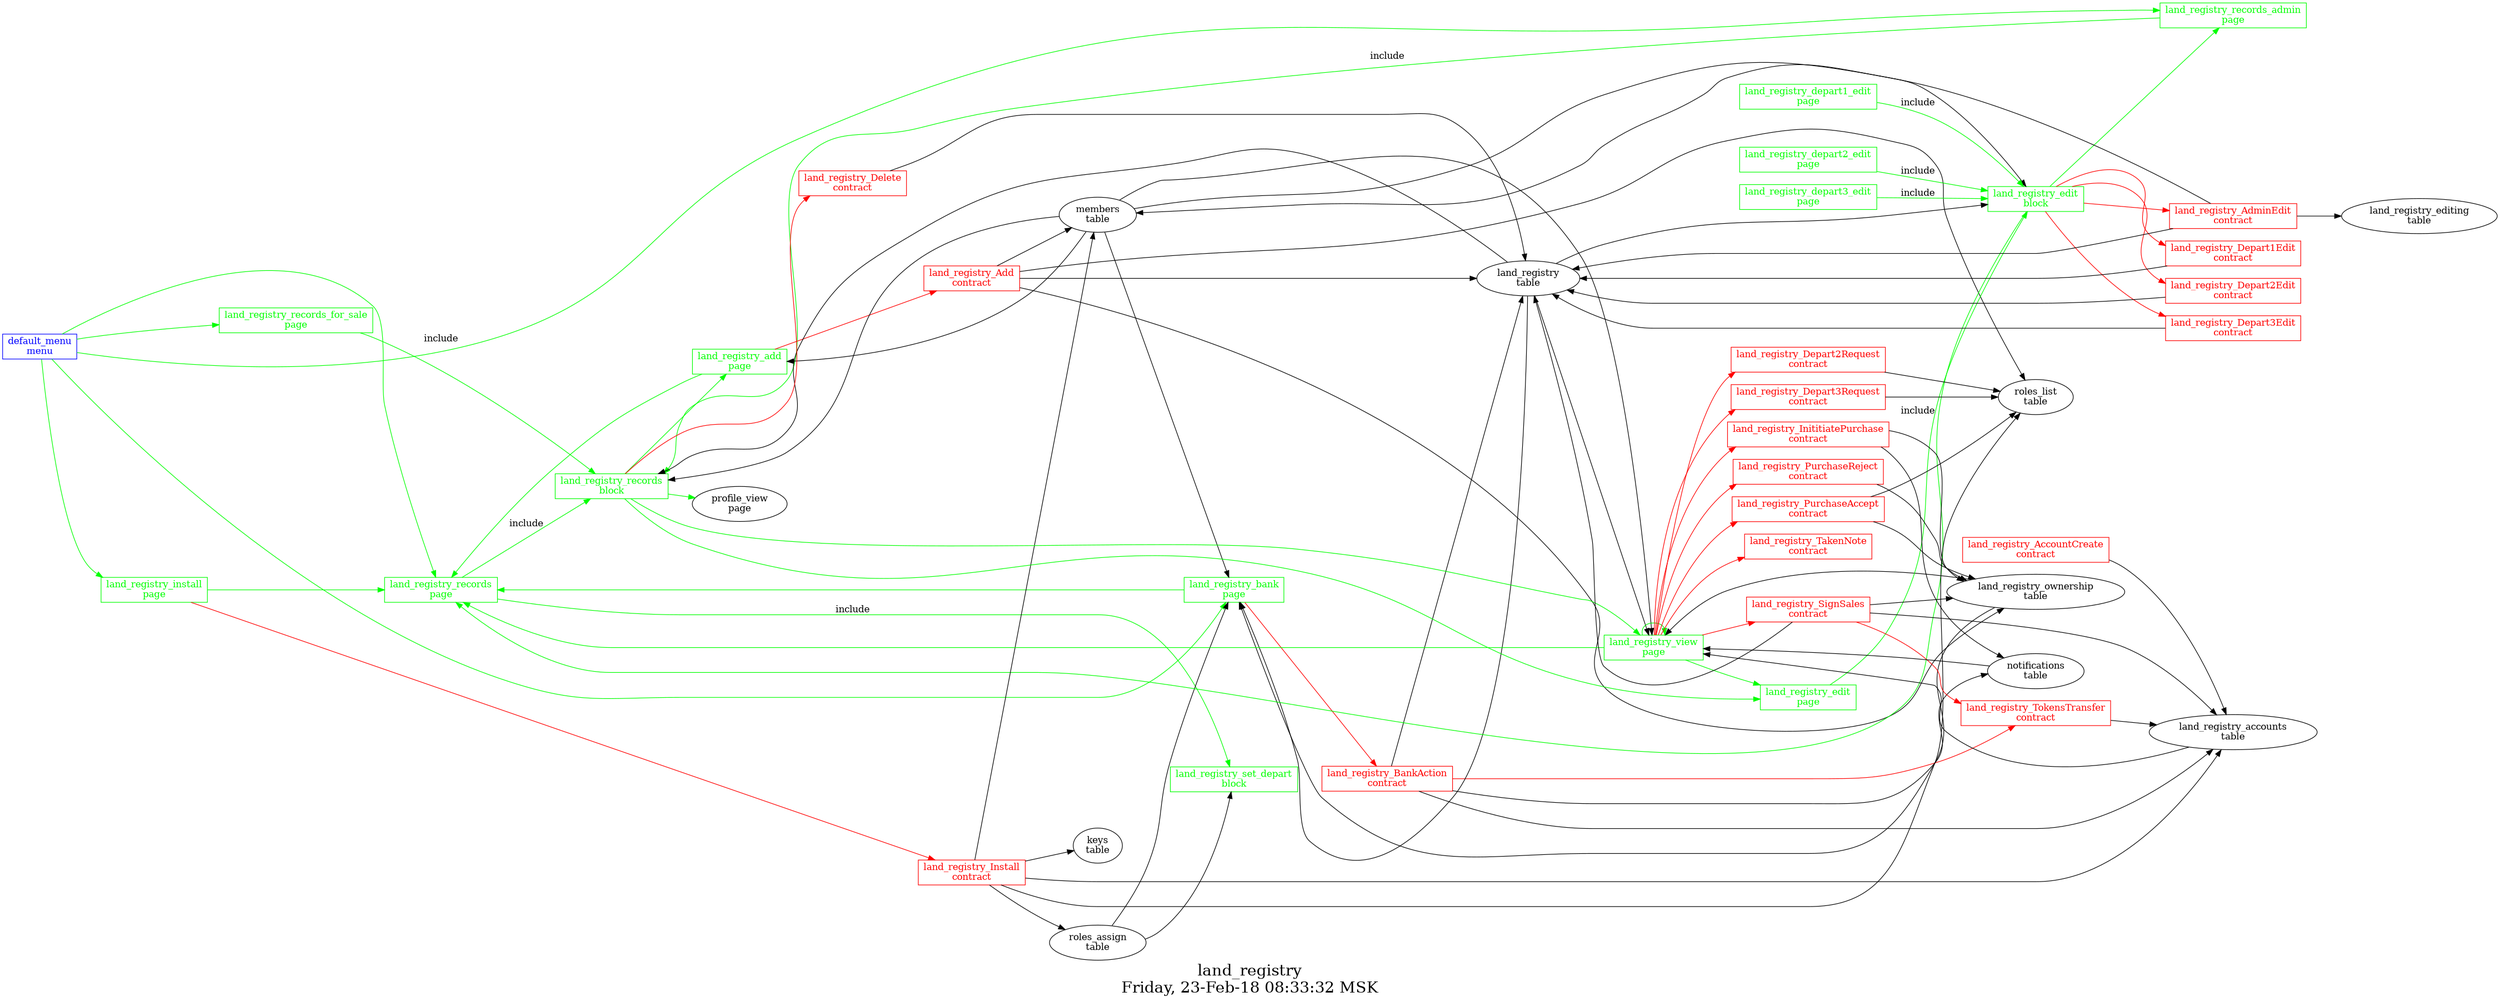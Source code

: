 digraph G {
graph [
  fontsize="24.0";
  label="land_registry\nFriday, 23-Feb-18 08:33:32 MSK";
  nojustify=true;
  ordering=out;
  rankdir=LR;
  size="30";
];
"default_menu\nmenu" -> "land_registry_records\npage"  [ color=green ]
"default_menu\nmenu" -> "land_registry_records_for_sale\npage"  [ color=green ]
"default_menu\nmenu" -> "land_registry_records_admin\npage"  [ color=green ]
"default_menu\nmenu" -> "land_registry_bank\npage"  [ color=green ]
"default_menu\nmenu" -> "land_registry_install\npage"  [ color=green ]
"default_menu\nmenu" [color=blue, fontcolor=blue, group=menus, shape=record];
"land_registry_add\npage" -> "land_registry_Add\ncontract"  [ color=red ]
"members\ntable" -> "land_registry_add\npage"  [ color="" ]
"land_registry_add\npage" -> "land_registry_records\npage"  [ color=green ]
"land_registry_add\npage" [color=green, fontcolor=green, group=pages, shape=record];
"land_registry_bank\npage" -> "land_registry_BankAction\ncontract"  [ color=red ]
"land_registry_ownership\ntable" -> "land_registry_bank\npage"  [ color="" ]
"land_registry\ntable" -> "land_registry_bank\npage"  [ color="" ]
"roles_assign\ntable" -> "land_registry_bank\npage"  [ color="" ]
"members\ntable" -> "land_registry_bank\npage"  [ color="" ]
"land_registry_bank\npage" -> "land_registry_records\npage"  [ color=green ]
"land_registry_bank\npage" [color=green, fontcolor=green, group=pages, shape=record];
"land_registry_depart1_edit\npage" -> "land_registry_edit\nblock"  [ color=green, label=include ]
"land_registry_depart1_edit\npage" [color=green, fontcolor=green, group=pages, shape=record];
"land_registry_depart2_edit\npage" -> "land_registry_edit\nblock"  [ color=green, label=include ]
"land_registry_depart2_edit\npage" [color=green, fontcolor=green, group=pages, shape=record];
"land_registry_depart3_edit\npage" -> "land_registry_edit\nblock"  [ color=green, label=include ]
"land_registry_depart3_edit\npage" [color=green, fontcolor=green, group=pages, shape=record];
"land_registry_edit\npage" -> "land_registry_edit\nblock"  [ color=green, label=include ]
"land_registry_edit\npage" [color=green, fontcolor=green, group=pages, shape=record];
"land_registry_install\npage" -> "land_registry_Install\ncontract"  [ color=red ]
"land_registry_install\npage" -> "land_registry_records\npage"  [ color=green ]
"land_registry_install\npage" [color=green, fontcolor=green, group=pages, shape=record];
"land_registry_records\npage" -> "land_registry_set_depart\nblock"  [ color=green, label=include ]
"land_registry_records\npage" -> "land_registry_records\nblock"  [ color=green, label=include ]
"land_registry_records\npage" [color=green, fontcolor=green, group=pages, shape=record];
"land_registry_records_admin\npage" -> "land_registry_records\nblock"  [ color=green, label=include ]
"land_registry_records_admin\npage" [color=green, fontcolor=green, group=pages, shape=record];
"land_registry_records_for_sale\npage" -> "land_registry_records\nblock"  [ color=green, label=include ]
"land_registry_records_for_sale\npage" [color=green, fontcolor=green, group=pages, shape=record];
"land_registry_view\npage" -> "land_registry_Depart2Request\ncontract"  [ color=red ]
"land_registry_view\npage" -> "land_registry_Depart3Request\ncontract"  [ color=red ]
"land_registry_view\npage" -> "land_registry_InititiatePurchase\ncontract"  [ color=red ]
"land_registry_view\npage" -> "land_registry_PurchaseReject\ncontract"  [ color=red ]
"land_registry_view\npage" -> "land_registry_PurchaseAccept\ncontract"  [ color=red ]
"land_registry_view\npage" -> "land_registry_SignSales\ncontract"  [ color=red ]
"land_registry_view\npage" -> "land_registry_TakenNote\ncontract"  [ color=red ]
"land_registry\ntable" -> "land_registry_view\npage"  [ color="" ]
"land_registry_ownership\ntable" -> "land_registry_view\npage"  [ color="" ]
"members\ntable" -> "land_registry_view\npage"  [ color="" ]
"notifications\ntable" -> "land_registry_view\npage"  [ color="" ]
"land_registry_accounts\ntable" -> "land_registry_view\npage"  [ color="" ]
"land_registry_view\npage" -> "land_registry_records\npage"  [ color=green ]
"land_registry_view\npage" -> "land_registry_view\npage"  [ color=green ]
"land_registry_view\npage" -> "land_registry_edit\npage"  [ color=green ]
"land_registry_view\npage" [color=green, fontcolor=green, group=pages, shape=record];
"land_registry_edit\nblock" -> "land_registry_Depart1Edit\ncontract"  [ color=red ]
"land_registry_edit\nblock" -> "land_registry_Depart2Edit\ncontract"  [ color=red ]
"land_registry_edit\nblock" -> "land_registry_Depart3Edit\ncontract"  [ color=red ]
"land_registry_edit\nblock" -> "land_registry_AdminEdit\ncontract"  [ color=red ]
"land_registry\ntable" -> "land_registry_edit\nblock"  [ color="" ]
"members\ntable" -> "land_registry_edit\nblock"  [ color="" ]
"land_registry_edit\nblock" -> "land_registry_records\npage"  [ color=green ]
"land_registry_edit\nblock" -> "land_registry_records_admin\npage"  [ color=green ]
"land_registry_edit\nblock" [color=green, fontcolor=green, group=blocks, shape=record];
"land_registry_records\nblock" -> "land_registry_Delete\ncontract"  [ color=red ]
"land_registry\ntable" -> "land_registry_records\nblock"  [ color="" ]
"members\ntable" -> "land_registry_records\nblock"  [ color="" ]
"land_registry_records\nblock" -> "profile_view\npage"  [ color=green ]
"land_registry_records\nblock" -> "land_registry_view\npage"  [ color=green ]
"land_registry_records\nblock" -> "land_registry_edit\npage"  [ color=green ]
"land_registry_records\nblock" -> "land_registry_add\npage"  [ color=green ]
"land_registry_records\nblock" [color=green, fontcolor=green, group=blocks, shape=record];
"roles_assign\ntable" -> "land_registry_set_depart\nblock"  [ color="" ]
"land_registry_set_depart\nblock" [color=green, fontcolor=green, group=blocks, shape=record];
"land_registry_AccountCreate\ncontract" -> "land_registry_accounts\ntable"  [ color="" ]
"land_registry_AccountCreate\ncontract" [color=red, fontcolor=red, group=contracts, shape=record];
"land_registry_Add\ncontract" -> "members\ntable"  [ color="" ]
"land_registry_Add\ncontract" -> "roles_list\ntable"  [ color="" ]
"land_registry_Add\ncontract" -> "land_registry\ntable"  [ color="" ]
"land_registry_Add\ncontract" -> "land_registry_ownership\ntable"  [ color="" ]
"land_registry_Add\ncontract" [color=red, fontcolor=red, group=contracts, shape=record];
"land_registry_AdminEdit\ncontract" -> "land_registry\ntable"  [ color="" ]
"land_registry_AdminEdit\ncontract" -> "members\ntable"  [ color="" ]
"land_registry_AdminEdit\ncontract" -> "land_registry_editing\ntable"  [ color="" ]
"land_registry_AdminEdit\ncontract" [color=red, fontcolor=red, group=contracts, shape=record];
"land_registry_BankAction\ncontract" -> "land_registry_TokensTransfer\ncontract"  [ color=red ]
"land_registry_BankAction\ncontract" -> "notifications\ntable"  [ color="" ]
"land_registry_BankAction\ncontract" -> "land_registry\ntable"  [ color="" ]
"land_registry_BankAction\ncontract" -> "land_registry_accounts\ntable"  [ color="" ]
"land_registry_BankAction\ncontract" [color=red, fontcolor=red, group=contracts, shape=record];
"land_registry_Delete\ncontract" -> "land_registry\ntable"  [ color="" ]
"land_registry_Delete\ncontract" [color=red, fontcolor=red, group=contracts, shape=record];
"land_registry_Depart1Edit\ncontract" -> "land_registry\ntable"  [ color="" ]
"land_registry_Depart1Edit\ncontract" [color=red, fontcolor=red, group=contracts, shape=record];
"land_registry_Depart2Edit\ncontract" -> "land_registry\ntable"  [ color="" ]
"land_registry_Depart2Edit\ncontract" [color=red, fontcolor=red, group=contracts, shape=record];
"land_registry_Depart2Request\ncontract" -> "roles_list\ntable"  [ color="" ]
"land_registry_Depart2Request\ncontract" [color=red, fontcolor=red, group=contracts, shape=record];
"land_registry_Depart3Edit\ncontract" -> "land_registry\ntable"  [ color="" ]
"land_registry_Depart3Edit\ncontract" [color=red, fontcolor=red, group=contracts, shape=record];
"land_registry_Depart3Request\ncontract" -> "roles_list\ntable"  [ color="" ]
"land_registry_Depart3Request\ncontract" [color=red, fontcolor=red, group=contracts, shape=record];
"land_registry_InititiatePurchase\ncontract" -> "land_registry_ownership\ntable"  [ color="" ]
"land_registry_InititiatePurchase\ncontract" -> "notifications\ntable"  [ color="" ]
"land_registry_InititiatePurchase\ncontract" [color=red, fontcolor=red, group=contracts, shape=record];
"land_registry_Install\ncontract" -> "keys\ntable"  [ color="" ]
"land_registry_Install\ncontract" -> "members\ntable"  [ color="" ]
"land_registry_Install\ncontract" -> "land_registry_accounts\ntable"  [ color="" ]
"land_registry_Install\ncontract" -> "roles_list\ntable"  [ color="" ]
"land_registry_Install\ncontract" -> "roles_assign\ntable"  [ color="" ]
"land_registry_Install\ncontract" [color=red, fontcolor=red, group=contracts, shape=record];
"land_registry_PurchaseAccept\ncontract" -> "roles_list\ntable"  [ color="" ]
"land_registry_PurchaseAccept\ncontract" -> "land_registry_ownership\ntable"  [ color="" ]
"land_registry_PurchaseAccept\ncontract" [color=red, fontcolor=red, group=contracts, shape=record];
"land_registry_PurchaseReject\ncontract" -> "land_registry_ownership\ntable"  [ color="" ]
"land_registry_PurchaseReject\ncontract" [color=red, fontcolor=red, group=contracts, shape=record];
"land_registry_SignSales\ncontract" -> "land_registry_TokensTransfer\ncontract"  [ color=red ]
"land_registry_SignSales\ncontract" -> "land_registry_ownership\ntable"  [ color="" ]
"land_registry_SignSales\ncontract" -> "land_registry\ntable"  [ color="" ]
"land_registry_SignSales\ncontract" -> "land_registry_accounts\ntable"  [ color="" ]
"land_registry_SignSales\ncontract" [color=red, fontcolor=red, group=contracts, shape=record];
"land_registry_TakenNote\ncontract" [color=red, fontcolor=red, group=contracts, shape=record];
"land_registry_TokensTransfer\ncontract" -> "land_registry_accounts\ntable"  [ color="" ]
"land_registry_TokensTransfer\ncontract" [color=red, fontcolor=red, group=contracts, shape=record];
"land_registry\ntable" [color="", fontcolor="", group=tables, shape=""];
"land_registry_accounts\ntable" [color="", fontcolor="", group=tables, shape=""];
"land_registry_editing\ntable" [color="", fontcolor="", group=tables, shape=""];
"land_registry_ownership\ntable" [color="", fontcolor="", group=tables, shape=""];
}
